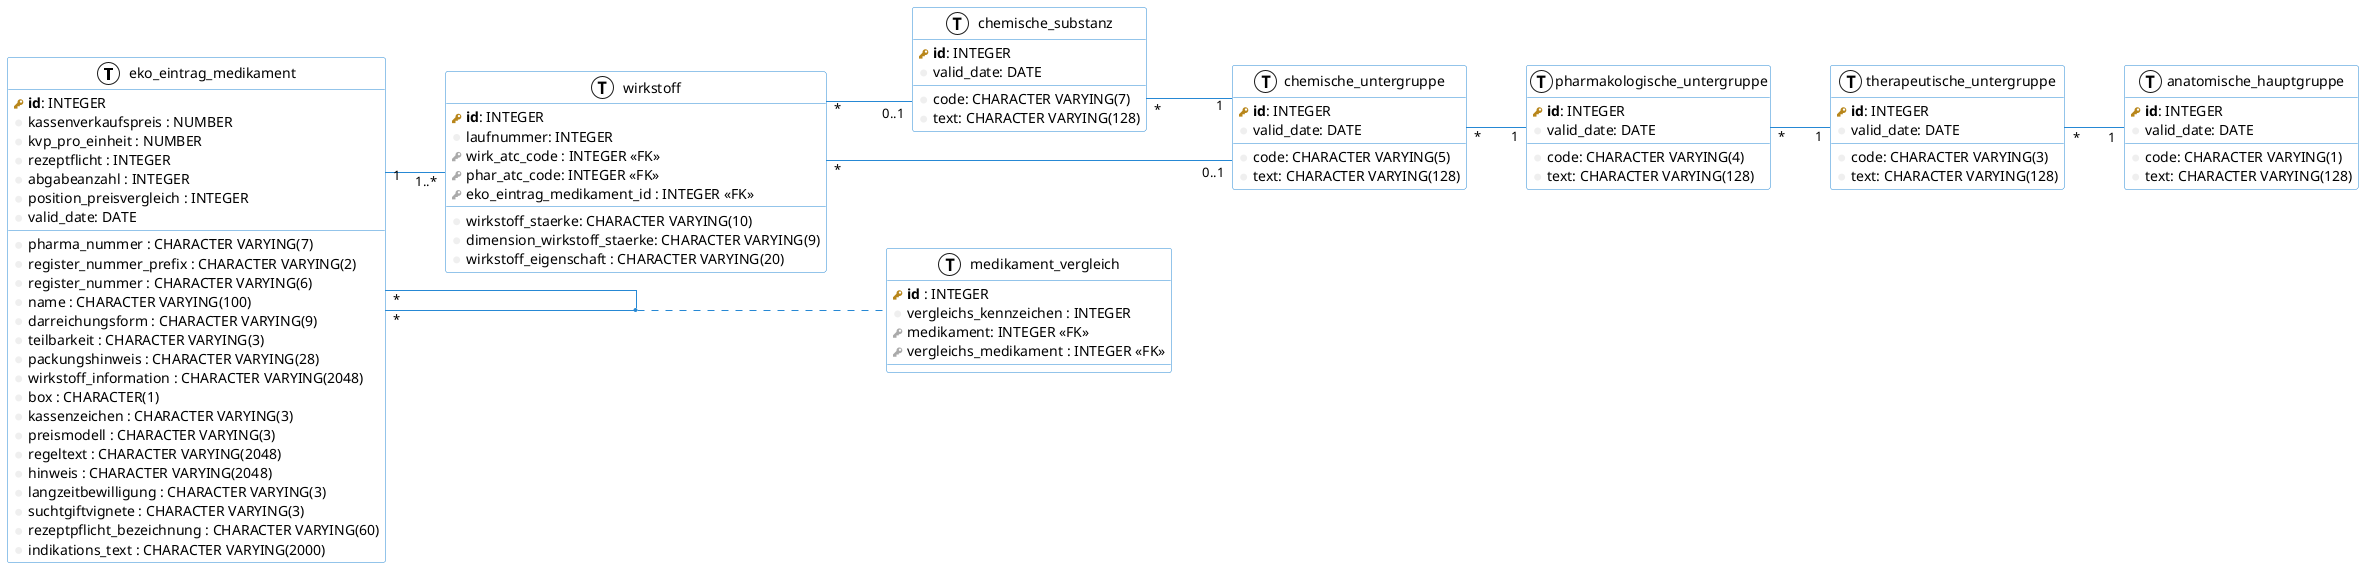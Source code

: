 @startuml
left to right direction
skinparam roundcorner 5
skinparam linetype ortho
skinparam shadowing false
skinparam handwritten false
skinparam class {
    BackgroundColor white
    ArrowColor #2688d4
    BorderColor #2688d4
}

!define primary_key(x) <b><color:#b8861b><&key></color> x</b>
!define foreign_key(x) <color:#aaaaaa><&key></color> x
!define column(x) <color:#efefef><&media-record></color> x
!define table(x) entity x << (T, white) >>

table( eko_eintrag_medikament ) {
  primary_key( id ): INTEGER
  column( pharma_nummer ) : CHARACTER VARYING(7)
  column( register_nummer_prefix ) : CHARACTER VARYING(2)
  column( register_nummer ) : CHARACTER VARYING(6)
  column( name ) : CHARACTER VARYING(100)
  column( darreichungsform ) : CHARACTER VARYING(9)
  column( teilbarkeit ) : CHARACTER VARYING(3)
  column( packungshinweis ) : CHARACTER VARYING(28)
  column( wirkstoff_information ) : CHARACTER VARYING(2048)
  column( box ) : CHARACTER(1)
  column( kassenzeichen ) : CHARACTER VARYING(3)
  column( kassenverkaufspreis ) : NUMBER
  column( kvp_pro_einheit ) : NUMBER
  column( preismodell ) : CHARACTER VARYING(3)
  column( regeltext ) : CHARACTER VARYING(2048)
  column( hinweis ) : CHARACTER VARYING(2048)
  column( langzeitbewilligung ) : CHARACTER VARYING(3)
  column( suchtgiftvignete ) : CHARACTER VARYING(3)
  column( rezeptflicht ) : INTEGER
  column( rezeptpflicht_bezeichnung) : CHARACTER VARYING(60)
  column( abgabeanzahl ) : INTEGER
  column( position_preisvergleich) : INTEGER
  column( indikations_text) : CHARACTER VARYING(2000)
  column( valid_date ): DATE
}

table( chemische_substanz ){
 primary_key(id): INTEGER
 column(code): CHARACTER VARYING(7)
 column(text): CHARACTER VARYING(128)
 column( valid_date ): DATE
}
table( chemische_untergruppe ){
 primary_key(id): INTEGER
 column(code): CHARACTER VARYING(5)
 column(text): CHARACTER VARYING(128)
 column( valid_date ): DATE
}
table( pharmakologische_untergruppe ){
 primary_key(id): INTEGER
 column(code): CHARACTER VARYING(4)
 column(text): CHARACTER VARYING(128)
 column( valid_date ): DATE
}
table(therapeutische_untergruppe){
 primary_key(id): INTEGER
 column(code): CHARACTER VARYING(3)
 column(text): CHARACTER VARYING(128)
 column( valid_date ): DATE
}
table(anatomische_hauptgruppe){
 primary_key(id): INTEGER
 column(code): CHARACTER VARYING(1)
 column(text): CHARACTER VARYING(128)
 column( valid_date ): DATE
}

table( wirkstoff ){
	primary_key( id ): INTEGER
	column( laufnummer ): INTEGER
	column( wirkstoff_staerke ): CHARACTER VARYING(10)
	column( dimension_wirkstoff_staerke ): CHARACTER VARYING(9)
	column( wirkstoff_eigenschaft ) : CHARACTER VARYING(20)
	foreign_key( wirk_atc_code) : INTEGER <<FK>>
	foreign_key( phar_atc_code ): INTEGER <<FK>>
	foreign_key( eko_eintrag_medikament_id ) : INTEGER <<FK>>
}

table(medikament_vergleich){
	primary_key( id ) : INTEGER
	column( vergleichs_kennzeichen ) : INTEGER
    foreign_key(medikament): INTEGER <<FK>>
	foreign_key( vergleichs_medikament ) : INTEGER <<FK>>
}

eko_eintrag_medikament "1" -- "1..*" wirkstoff
eko_eintrag_medikament "*" -- "*" eko_eintrag_medikament
( eko_eintrag_medikament, eko_eintrag_medikament) .. medikament_vergleich
chemische_substanz "*" -- "1" chemische_untergruppe
chemische_untergruppe "*" -- "1" pharmakologische_untergruppe
pharmakologische_untergruppe "*" -- "1" therapeutische_untergruppe
therapeutische_untergruppe "*" -- "1" anatomische_hauptgruppe
wirkstoff "*" -- "0..1" chemische_untergruppe
wirkstoff "*" -- "0..1" chemische_substanz

@enduml